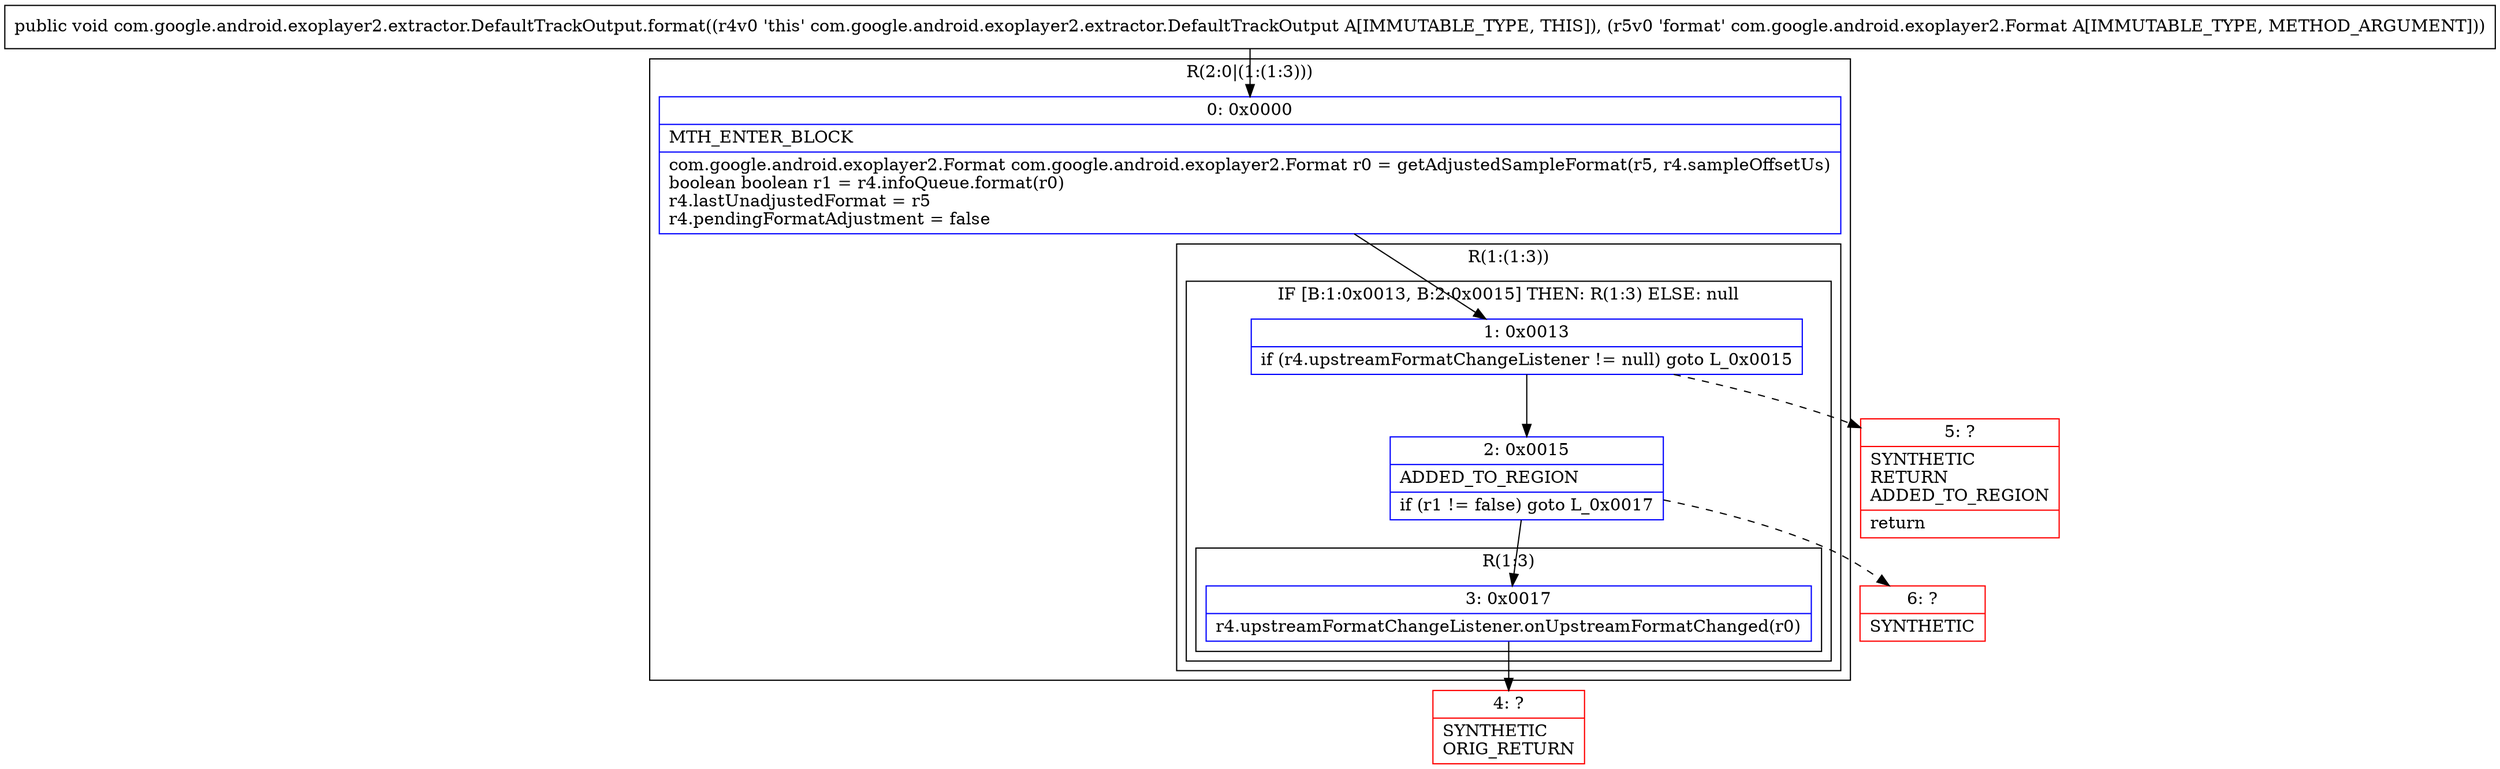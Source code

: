 digraph "CFG forcom.google.android.exoplayer2.extractor.DefaultTrackOutput.format(Lcom\/google\/android\/exoplayer2\/Format;)V" {
subgraph cluster_Region_450968749 {
label = "R(2:0|(1:(1:3)))";
node [shape=record,color=blue];
Node_0 [shape=record,label="{0\:\ 0x0000|MTH_ENTER_BLOCK\l|com.google.android.exoplayer2.Format com.google.android.exoplayer2.Format r0 = getAdjustedSampleFormat(r5, r4.sampleOffsetUs)\lboolean boolean r1 = r4.infoQueue.format(r0)\lr4.lastUnadjustedFormat = r5\lr4.pendingFormatAdjustment = false\l}"];
subgraph cluster_Region_1787060960 {
label = "R(1:(1:3))";
node [shape=record,color=blue];
subgraph cluster_IfRegion_1243729910 {
label = "IF [B:1:0x0013, B:2:0x0015] THEN: R(1:3) ELSE: null";
node [shape=record,color=blue];
Node_1 [shape=record,label="{1\:\ 0x0013|if (r4.upstreamFormatChangeListener != null) goto L_0x0015\l}"];
Node_2 [shape=record,label="{2\:\ 0x0015|ADDED_TO_REGION\l|if (r1 != false) goto L_0x0017\l}"];
subgraph cluster_Region_1020480687 {
label = "R(1:3)";
node [shape=record,color=blue];
Node_3 [shape=record,label="{3\:\ 0x0017|r4.upstreamFormatChangeListener.onUpstreamFormatChanged(r0)\l}"];
}
}
}
}
Node_4 [shape=record,color=red,label="{4\:\ ?|SYNTHETIC\lORIG_RETURN\l}"];
Node_5 [shape=record,color=red,label="{5\:\ ?|SYNTHETIC\lRETURN\lADDED_TO_REGION\l|return\l}"];
Node_6 [shape=record,color=red,label="{6\:\ ?|SYNTHETIC\l}"];
MethodNode[shape=record,label="{public void com.google.android.exoplayer2.extractor.DefaultTrackOutput.format((r4v0 'this' com.google.android.exoplayer2.extractor.DefaultTrackOutput A[IMMUTABLE_TYPE, THIS]), (r5v0 'format' com.google.android.exoplayer2.Format A[IMMUTABLE_TYPE, METHOD_ARGUMENT])) }"];
MethodNode -> Node_0;
Node_0 -> Node_1;
Node_1 -> Node_2;
Node_1 -> Node_5[style=dashed];
Node_2 -> Node_3;
Node_2 -> Node_6[style=dashed];
Node_3 -> Node_4;
}

